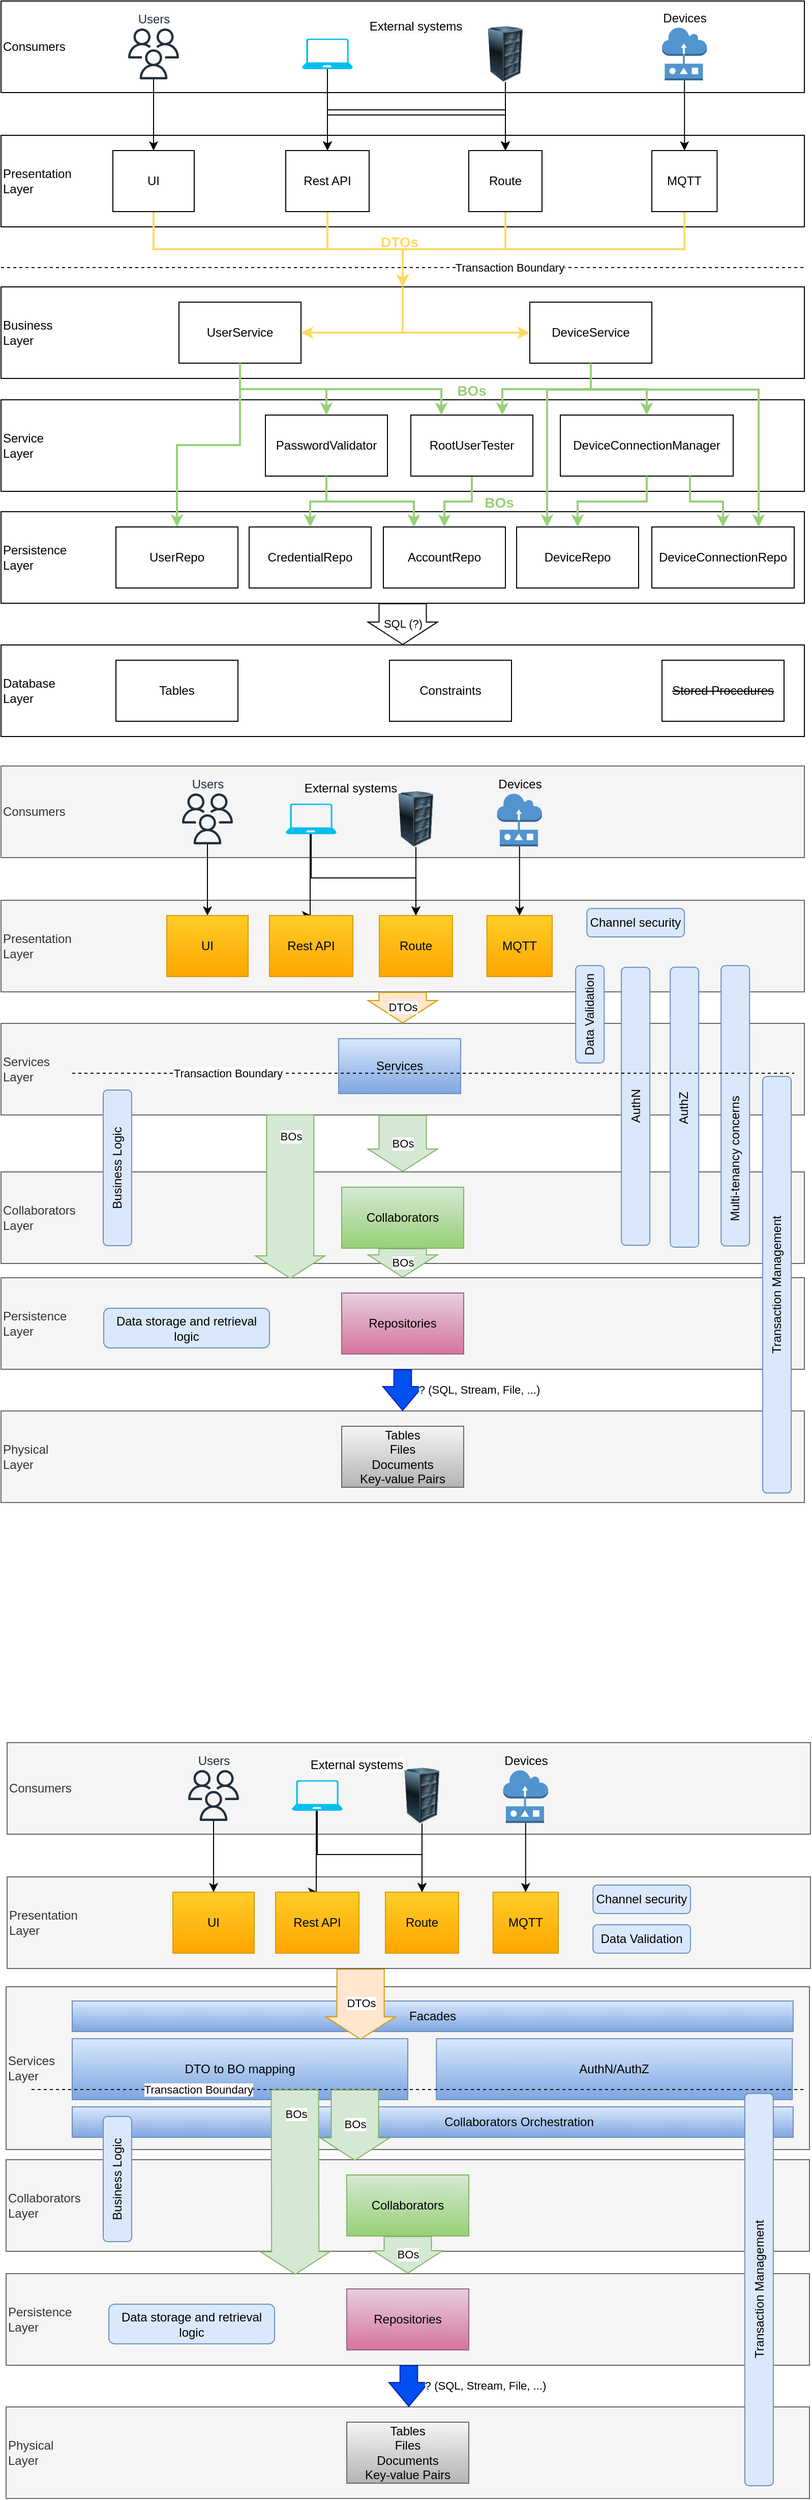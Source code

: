 <mxfile version="21.1.4" type="github">
  <diagram name="Page-1" id="aQyxzVbsQPXxTn7EvQkj">
    <mxGraphModel dx="1256" dy="737" grid="1" gridSize="10" guides="1" tooltips="1" connect="1" arrows="1" fold="1" page="1" pageScale="1" pageWidth="827" pageHeight="1169" math="0" shadow="0">
      <root>
        <mxCell id="0" />
        <mxCell id="1" parent="0" />
        <mxCell id="j1CahgC6rs7sGtYgRK9o-32" value="Persistence &lt;br&gt;Layer" style="rounded=0;whiteSpace=wrap;html=1;align=left;" vertex="1" parent="1">
          <mxGeometry x="10" y="520" width="790" height="90" as="geometry" />
        </mxCell>
        <mxCell id="j1CahgC6rs7sGtYgRK9o-30" value="Service &lt;br&gt;Layer" style="rounded=0;whiteSpace=wrap;html=1;align=left;" vertex="1" parent="1">
          <mxGeometry x="10" y="410" width="790" height="90" as="geometry" />
        </mxCell>
        <mxCell id="j1CahgC6rs7sGtYgRK9o-23" value="Business&lt;br&gt;Layer" style="rounded=0;whiteSpace=wrap;html=1;align=left;" vertex="1" parent="1">
          <mxGeometry x="10" y="299" width="790" height="90" as="geometry" />
        </mxCell>
        <mxCell id="j1CahgC6rs7sGtYgRK9o-8" value="Presentation &lt;br&gt;Layer" style="rounded=0;whiteSpace=wrap;html=1;align=left;" vertex="1" parent="1">
          <mxGeometry x="10" y="150" width="790" height="90" as="geometry" />
        </mxCell>
        <mxCell id="j1CahgC6rs7sGtYgRK9o-1" value="Consumers" style="rounded=0;whiteSpace=wrap;html=1;align=left;" vertex="1" parent="1">
          <mxGeometry x="10" y="18" width="790" height="90" as="geometry" />
        </mxCell>
        <mxCell id="j1CahgC6rs7sGtYgRK9o-13" value="" style="edgeStyle=orthogonalEdgeStyle;rounded=0;orthogonalLoop=1;jettySize=auto;html=1;" edge="1" parent="1" source="j1CahgC6rs7sGtYgRK9o-2" target="j1CahgC6rs7sGtYgRK9o-9">
          <mxGeometry relative="1" as="geometry" />
        </mxCell>
        <mxCell id="j1CahgC6rs7sGtYgRK9o-2" value="Users" style="sketch=0;outlineConnect=0;fontColor=#232F3E;gradientColor=none;fillColor=#232F3D;strokeColor=none;dashed=0;verticalLabelPosition=top;verticalAlign=bottom;align=center;html=1;fontSize=12;fontStyle=0;aspect=fixed;pointerEvents=1;shape=mxgraph.aws4.users;labelPosition=center;" vertex="1" parent="1">
          <mxGeometry x="135" y="45" width="50" height="50" as="geometry" />
        </mxCell>
        <mxCell id="j1CahgC6rs7sGtYgRK9o-14" value="" style="edgeStyle=orthogonalEdgeStyle;rounded=0;orthogonalLoop=1;jettySize=auto;html=1;" edge="1" parent="1" source="j1CahgC6rs7sGtYgRK9o-3" target="j1CahgC6rs7sGtYgRK9o-10">
          <mxGeometry relative="1" as="geometry" />
        </mxCell>
        <mxCell id="j1CahgC6rs7sGtYgRK9o-3" value="" style="verticalLabelPosition=bottom;html=1;verticalAlign=top;align=center;strokeColor=none;fillColor=#00BEF2;shape=mxgraph.azure.laptop;pointerEvents=1;movable=1;resizable=1;rotatable=1;deletable=1;editable=1;locked=0;connectable=1;" vertex="1" parent="1">
          <mxGeometry x="306" y="55" width="50" height="30" as="geometry" />
        </mxCell>
        <mxCell id="j1CahgC6rs7sGtYgRK9o-15" value="" style="edgeStyle=orthogonalEdgeStyle;rounded=0;orthogonalLoop=1;jettySize=auto;html=1;entryX=0.5;entryY=0;entryDx=0;entryDy=0;" edge="1" parent="1" source="j1CahgC6rs7sGtYgRK9o-4" target="j1CahgC6rs7sGtYgRK9o-11">
          <mxGeometry relative="1" as="geometry">
            <Array as="points">
              <mxPoint x="506" y="150" />
              <mxPoint x="506" y="150" />
            </Array>
          </mxGeometry>
        </mxCell>
        <mxCell id="j1CahgC6rs7sGtYgRK9o-18" value="" style="edgeStyle=orthogonalEdgeStyle;rounded=0;orthogonalLoop=1;jettySize=auto;html=1;" edge="1" parent="1" source="j1CahgC6rs7sGtYgRK9o-4" target="j1CahgC6rs7sGtYgRK9o-11">
          <mxGeometry relative="1" as="geometry" />
        </mxCell>
        <mxCell id="j1CahgC6rs7sGtYgRK9o-4" value="" style="image;html=1;image=img/lib/clip_art/computers/Server_Rack_128x128.png" vertex="1" parent="1">
          <mxGeometry x="478" y="42.5" width="56" height="55" as="geometry" />
        </mxCell>
        <mxCell id="j1CahgC6rs7sGtYgRK9o-5" value="Devices" style="outlineConnect=0;dashed=0;verticalLabelPosition=top;verticalAlign=bottom;align=center;html=1;shape=mxgraph.aws3.sensor;fillColor=#5294CF;gradientColor=none;labelPosition=center;" vertex="1" parent="1">
          <mxGeometry x="660" y="44" width="44.2" height="52" as="geometry" />
        </mxCell>
        <mxCell id="j1CahgC6rs7sGtYgRK9o-7" value="&lt;meta charset=&quot;utf-8&quot;&gt;&lt;span style=&quot;color: rgb(0, 0, 0); font-family: Helvetica; font-size: 12px; font-style: normal; font-variant-ligatures: normal; font-variant-caps: normal; font-weight: 400; letter-spacing: normal; orphans: 2; text-align: center; text-indent: 0px; text-transform: none; widows: 2; word-spacing: 0px; -webkit-text-stroke-width: 0px; background-color: rgb(251, 251, 251); text-decoration-thickness: initial; text-decoration-style: initial; text-decoration-color: initial; float: none; display: inline !important;&quot;&gt;External systems&lt;/span&gt;" style="text;html=1;strokeColor=none;fillColor=none;align=center;verticalAlign=middle;whiteSpace=wrap;rounded=0;" vertex="1" parent="1">
          <mxGeometry x="358" y="28" width="120" height="30" as="geometry" />
        </mxCell>
        <mxCell id="j1CahgC6rs7sGtYgRK9o-25" value="" style="edgeStyle=orthogonalEdgeStyle;rounded=0;orthogonalLoop=1;jettySize=auto;html=1;strokeColor=#FFD966;strokeWidth=2;" edge="1" parent="1" source="j1CahgC6rs7sGtYgRK9o-9" target="j1CahgC6rs7sGtYgRK9o-23">
          <mxGeometry relative="1" as="geometry" />
        </mxCell>
        <mxCell id="j1CahgC6rs7sGtYgRK9o-9" value="UI" style="rounded=0;whiteSpace=wrap;html=1;" vertex="1" parent="1">
          <mxGeometry x="120" y="165" width="80" height="60" as="geometry" />
        </mxCell>
        <mxCell id="j1CahgC6rs7sGtYgRK9o-26" value="" style="edgeStyle=orthogonalEdgeStyle;rounded=0;orthogonalLoop=1;jettySize=auto;html=1;entryX=0.5;entryY=0;entryDx=0;entryDy=0;strokeColor=#FFD966;strokeWidth=2;" edge="1" parent="1" source="j1CahgC6rs7sGtYgRK9o-10" target="j1CahgC6rs7sGtYgRK9o-23">
          <mxGeometry relative="1" as="geometry" />
        </mxCell>
        <mxCell id="j1CahgC6rs7sGtYgRK9o-10" value="Rest API" style="rounded=0;whiteSpace=wrap;html=1;" vertex="1" parent="1">
          <mxGeometry x="290" y="165" width="82" height="60" as="geometry" />
        </mxCell>
        <mxCell id="j1CahgC6rs7sGtYgRK9o-27" value="" style="edgeStyle=orthogonalEdgeStyle;rounded=0;orthogonalLoop=1;jettySize=auto;html=1;entryX=0.5;entryY=0;entryDx=0;entryDy=0;strokeColor=#FFD966;strokeWidth=2;" edge="1" parent="1" source="j1CahgC6rs7sGtYgRK9o-11" target="j1CahgC6rs7sGtYgRK9o-23">
          <mxGeometry relative="1" as="geometry" />
        </mxCell>
        <mxCell id="j1CahgC6rs7sGtYgRK9o-11" value="Route" style="rounded=0;whiteSpace=wrap;html=1;" vertex="1" parent="1">
          <mxGeometry x="470" y="165" width="72" height="60" as="geometry" />
        </mxCell>
        <mxCell id="j1CahgC6rs7sGtYgRK9o-28" value="" style="edgeStyle=orthogonalEdgeStyle;rounded=0;orthogonalLoop=1;jettySize=auto;html=1;strokeColor=#FFD966;strokeWidth=2;" edge="1" parent="1" source="j1CahgC6rs7sGtYgRK9o-12" target="j1CahgC6rs7sGtYgRK9o-23">
          <mxGeometry relative="1" as="geometry" />
        </mxCell>
        <mxCell id="j1CahgC6rs7sGtYgRK9o-12" value="MQTT" style="rounded=0;whiteSpace=wrap;html=1;" vertex="1" parent="1">
          <mxGeometry x="650" y="165" width="64.2" height="60" as="geometry" />
        </mxCell>
        <mxCell id="j1CahgC6rs7sGtYgRK9o-17" value="" style="edgeStyle=orthogonalEdgeStyle;rounded=0;orthogonalLoop=1;jettySize=auto;html=1;entryX=0.5;entryY=0;entryDx=0;entryDy=0;exitX=0.5;exitY=1;exitDx=0;exitDy=0;" edge="1" parent="1" source="j1CahgC6rs7sGtYgRK9o-4" target="j1CahgC6rs7sGtYgRK9o-10">
          <mxGeometry relative="1" as="geometry">
            <mxPoint x="516" y="95" as="sourcePoint" />
            <mxPoint x="500" y="175" as="targetPoint" />
            <Array as="points">
              <mxPoint x="506" y="130" />
              <mxPoint x="331" y="130" />
            </Array>
          </mxGeometry>
        </mxCell>
        <mxCell id="j1CahgC6rs7sGtYgRK9o-19" value="" style="edgeStyle=orthogonalEdgeStyle;rounded=0;orthogonalLoop=1;jettySize=auto;html=1;exitX=0.5;exitY=1;exitDx=0;exitDy=0;exitPerimeter=0;entryX=0.5;entryY=0;entryDx=0;entryDy=0;" edge="1" parent="1" source="j1CahgC6rs7sGtYgRK9o-3" target="j1CahgC6rs7sGtYgRK9o-11">
          <mxGeometry relative="1" as="geometry">
            <mxPoint x="341" y="82" as="sourcePoint" />
            <mxPoint x="341" y="175" as="targetPoint" />
          </mxGeometry>
        </mxCell>
        <mxCell id="j1CahgC6rs7sGtYgRK9o-20" value="" style="edgeStyle=orthogonalEdgeStyle;rounded=0;orthogonalLoop=1;jettySize=auto;html=1;exitX=0.5;exitY=1;exitDx=0;exitDy=0;exitPerimeter=0;entryX=0.5;entryY=0;entryDx=0;entryDy=0;" edge="1" parent="1" source="j1CahgC6rs7sGtYgRK9o-5" target="j1CahgC6rs7sGtYgRK9o-12">
          <mxGeometry relative="1" as="geometry">
            <mxPoint x="341" y="82" as="sourcePoint" />
            <mxPoint x="516" y="175" as="targetPoint" />
          </mxGeometry>
        </mxCell>
        <mxCell id="j1CahgC6rs7sGtYgRK9o-21" value="Transaction Boundary" style="endArrow=none;dashed=1;html=1;rounded=0;" edge="1" parent="1">
          <mxGeometry x="0.266" width="50" height="50" relative="1" as="geometry">
            <mxPoint x="10" y="280" as="sourcePoint" />
            <mxPoint x="800" y="280" as="targetPoint" />
            <mxPoint as="offset" />
          </mxGeometry>
        </mxCell>
        <mxCell id="j1CahgC6rs7sGtYgRK9o-41" value="" style="edgeStyle=orthogonalEdgeStyle;rounded=0;orthogonalLoop=1;jettySize=auto;html=1;entryX=0.5;entryY=0;entryDx=0;entryDy=0;strokeColor=#97D077;strokeWidth=2;" edge="1" parent="1" source="j1CahgC6rs7sGtYgRK9o-24" target="j1CahgC6rs7sGtYgRK9o-38">
          <mxGeometry relative="1" as="geometry" />
        </mxCell>
        <mxCell id="j1CahgC6rs7sGtYgRK9o-24" value="UserService" style="rounded=0;whiteSpace=wrap;html=1;" vertex="1" parent="1">
          <mxGeometry x="185" y="314" width="120" height="60" as="geometry" />
        </mxCell>
        <mxCell id="j1CahgC6rs7sGtYgRK9o-31" value="PasswordValidator" style="rounded=0;whiteSpace=wrap;html=1;" vertex="1" parent="1">
          <mxGeometry x="270" y="425" width="120" height="60" as="geometry" />
        </mxCell>
        <mxCell id="j1CahgC6rs7sGtYgRK9o-33" value="CredentialRepo" style="rounded=0;whiteSpace=wrap;html=1;" vertex="1" parent="1">
          <mxGeometry x="254" y="535" width="120" height="60" as="geometry" />
        </mxCell>
        <mxCell id="j1CahgC6rs7sGtYgRK9o-34" value="DeviceService" style="rounded=0;whiteSpace=wrap;html=1;" vertex="1" parent="1">
          <mxGeometry x="530" y="314" width="120" height="60" as="geometry" />
        </mxCell>
        <mxCell id="j1CahgC6rs7sGtYgRK9o-48" value="" style="edgeStyle=orthogonalEdgeStyle;rounded=0;orthogonalLoop=1;jettySize=auto;html=1;strokeColor=#97D077;strokeWidth=2;" edge="1" parent="1" source="j1CahgC6rs7sGtYgRK9o-35" target="j1CahgC6rs7sGtYgRK9o-37">
          <mxGeometry relative="1" as="geometry" />
        </mxCell>
        <mxCell id="j1CahgC6rs7sGtYgRK9o-35" value="RootUserTester" style="rounded=0;whiteSpace=wrap;html=1;" vertex="1" parent="1">
          <mxGeometry x="413" y="425" width="120" height="60" as="geometry" />
        </mxCell>
        <mxCell id="j1CahgC6rs7sGtYgRK9o-36" value="DeviceConnectionManager" style="rounded=0;whiteSpace=wrap;html=1;" vertex="1" parent="1">
          <mxGeometry x="560" y="425" width="170" height="60" as="geometry" />
        </mxCell>
        <mxCell id="j1CahgC6rs7sGtYgRK9o-37" value="AccountRepo" style="rounded=0;whiteSpace=wrap;html=1;" vertex="1" parent="1">
          <mxGeometry x="386" y="535" width="120" height="60" as="geometry" />
        </mxCell>
        <mxCell id="j1CahgC6rs7sGtYgRK9o-38" value="UserRepo" style="rounded=0;whiteSpace=wrap;html=1;" vertex="1" parent="1">
          <mxGeometry x="123" y="535" width="120" height="60" as="geometry" />
        </mxCell>
        <mxCell id="j1CahgC6rs7sGtYgRK9o-39" value="DeviceRepo" style="rounded=0;whiteSpace=wrap;html=1;" vertex="1" parent="1">
          <mxGeometry x="517" y="535" width="120" height="60" as="geometry" />
        </mxCell>
        <mxCell id="j1CahgC6rs7sGtYgRK9o-40" value="DeviceConnectionRepo" style="rounded=0;whiteSpace=wrap;html=1;" vertex="1" parent="1">
          <mxGeometry x="650" y="535" width="140" height="60" as="geometry" />
        </mxCell>
        <mxCell id="j1CahgC6rs7sGtYgRK9o-42" value="" style="edgeStyle=orthogonalEdgeStyle;rounded=0;orthogonalLoop=1;jettySize=auto;html=1;entryX=0.5;entryY=0;entryDx=0;entryDy=0;exitX=0.5;exitY=1;exitDx=0;exitDy=0;strokeColor=#97D077;strokeWidth=2;" edge="1" parent="1" source="j1CahgC6rs7sGtYgRK9o-24" target="j1CahgC6rs7sGtYgRK9o-31">
          <mxGeometry relative="1" as="geometry">
            <mxPoint x="255" y="384" as="sourcePoint" />
            <mxPoint x="193" y="545" as="targetPoint" />
          </mxGeometry>
        </mxCell>
        <mxCell id="j1CahgC6rs7sGtYgRK9o-43" value="" style="edgeStyle=orthogonalEdgeStyle;rounded=0;orthogonalLoop=1;jettySize=auto;html=1;entryX=0.25;entryY=0;entryDx=0;entryDy=0;exitX=0.5;exitY=1;exitDx=0;exitDy=0;strokeColor=#97D077;strokeWidth=2;" edge="1" parent="1" source="j1CahgC6rs7sGtYgRK9o-31" target="j1CahgC6rs7sGtYgRK9o-37">
          <mxGeometry relative="1" as="geometry">
            <mxPoint x="255" y="384" as="sourcePoint" />
            <mxPoint x="340" y="435" as="targetPoint" />
          </mxGeometry>
        </mxCell>
        <mxCell id="j1CahgC6rs7sGtYgRK9o-44" value="" style="edgeStyle=orthogonalEdgeStyle;rounded=0;orthogonalLoop=1;jettySize=auto;html=1;entryX=0.25;entryY=0;entryDx=0;entryDy=0;exitX=0.5;exitY=1;exitDx=0;exitDy=0;strokeColor=#97D077;strokeWidth=2;" edge="1" parent="1" source="j1CahgC6rs7sGtYgRK9o-24" target="j1CahgC6rs7sGtYgRK9o-35">
          <mxGeometry relative="1" as="geometry">
            <mxPoint x="340" y="495" as="sourcePoint" />
            <mxPoint x="324" y="545" as="targetPoint" />
          </mxGeometry>
        </mxCell>
        <mxCell id="j1CahgC6rs7sGtYgRK9o-45" value="" style="edgeStyle=orthogonalEdgeStyle;rounded=0;orthogonalLoop=1;jettySize=auto;html=1;entryX=0.75;entryY=0;entryDx=0;entryDy=0;exitX=0.5;exitY=1;exitDx=0;exitDy=0;strokeColor=#97D077;strokeWidth=2;" edge="1" parent="1" source="j1CahgC6rs7sGtYgRK9o-34" target="j1CahgC6rs7sGtYgRK9o-35">
          <mxGeometry relative="1" as="geometry">
            <mxPoint x="255" y="384" as="sourcePoint" />
            <mxPoint x="483" y="435" as="targetPoint" />
          </mxGeometry>
        </mxCell>
        <mxCell id="j1CahgC6rs7sGtYgRK9o-46" value="" style="edgeStyle=orthogonalEdgeStyle;rounded=0;orthogonalLoop=1;jettySize=auto;html=1;entryX=0.5;entryY=0;entryDx=0;entryDy=0;exitX=0.5;exitY=1;exitDx=0;exitDy=0;strokeColor=#97D077;strokeWidth=2;" edge="1" parent="1" source="j1CahgC6rs7sGtYgRK9o-34" target="j1CahgC6rs7sGtYgRK9o-36">
          <mxGeometry relative="1" as="geometry">
            <mxPoint x="600" y="384" as="sourcePoint" />
            <mxPoint x="483" y="435" as="targetPoint" />
          </mxGeometry>
        </mxCell>
        <mxCell id="j1CahgC6rs7sGtYgRK9o-47" value="" style="edgeStyle=orthogonalEdgeStyle;rounded=0;orthogonalLoop=1;jettySize=auto;html=1;entryX=0.25;entryY=0;entryDx=0;entryDy=0;exitX=0.5;exitY=1;exitDx=0;exitDy=0;strokeColor=#97D077;strokeWidth=2;" edge="1" parent="1" source="j1CahgC6rs7sGtYgRK9o-34" target="j1CahgC6rs7sGtYgRK9o-39">
          <mxGeometry relative="1" as="geometry">
            <mxPoint x="600" y="384" as="sourcePoint" />
            <mxPoint x="655" y="435" as="targetPoint" />
            <Array as="points">
              <mxPoint x="590" y="400" />
              <mxPoint x="547" y="400" />
            </Array>
          </mxGeometry>
        </mxCell>
        <mxCell id="j1CahgC6rs7sGtYgRK9o-49" value="" style="edgeStyle=orthogonalEdgeStyle;rounded=0;orthogonalLoop=1;jettySize=auto;html=1;entryX=0.5;entryY=0;entryDx=0;entryDy=0;exitX=0.5;exitY=1;exitDx=0;exitDy=0;strokeColor=#97D077;strokeWidth=2;" edge="1" parent="1" source="j1CahgC6rs7sGtYgRK9o-31" target="j1CahgC6rs7sGtYgRK9o-33">
          <mxGeometry relative="1" as="geometry">
            <mxPoint x="340" y="495" as="sourcePoint" />
            <mxPoint x="426" y="545" as="targetPoint" />
          </mxGeometry>
        </mxCell>
        <mxCell id="j1CahgC6rs7sGtYgRK9o-50" value="" style="edgeStyle=orthogonalEdgeStyle;rounded=0;orthogonalLoop=1;jettySize=auto;html=1;entryX=0.5;entryY=0;entryDx=0;entryDy=0;exitX=0.5;exitY=1;exitDx=0;exitDy=0;fontStyle=1;strokeColor=#97D077;strokeWidth=2;" edge="1" parent="1" source="j1CahgC6rs7sGtYgRK9o-36" target="j1CahgC6rs7sGtYgRK9o-39">
          <mxGeometry relative="1" as="geometry">
            <mxPoint x="350" y="505" as="sourcePoint" />
            <mxPoint x="436" y="555" as="targetPoint" />
          </mxGeometry>
        </mxCell>
        <mxCell id="j1CahgC6rs7sGtYgRK9o-51" value="" style="edgeStyle=orthogonalEdgeStyle;rounded=0;orthogonalLoop=1;jettySize=auto;html=1;entryX=0.5;entryY=0;entryDx=0;entryDy=0;exitX=0.75;exitY=1;exitDx=0;exitDy=0;fontStyle=1;strokeColor=#97D077;strokeWidth=2;" edge="1" parent="1" source="j1CahgC6rs7sGtYgRK9o-36" target="j1CahgC6rs7sGtYgRK9o-40">
          <mxGeometry relative="1" as="geometry">
            <mxPoint x="655" y="495" as="sourcePoint" />
            <mxPoint x="587" y="545" as="targetPoint" />
          </mxGeometry>
        </mxCell>
        <mxCell id="j1CahgC6rs7sGtYgRK9o-52" value="" style="edgeStyle=orthogonalEdgeStyle;rounded=0;orthogonalLoop=1;jettySize=auto;html=1;entryX=0.75;entryY=0;entryDx=0;entryDy=0;exitX=0.5;exitY=1;exitDx=0;exitDy=0;fontStyle=1;strokeColor=#97D077;strokeWidth=2;" edge="1" parent="1" source="j1CahgC6rs7sGtYgRK9o-34" target="j1CahgC6rs7sGtYgRK9o-40">
          <mxGeometry relative="1" as="geometry">
            <mxPoint x="698" y="495" as="sourcePoint" />
            <mxPoint x="730" y="545" as="targetPoint" />
            <Array as="points">
              <mxPoint x="590" y="400" />
              <mxPoint x="755" y="400" />
            </Array>
          </mxGeometry>
        </mxCell>
        <mxCell id="j1CahgC6rs7sGtYgRK9o-56" style="edgeStyle=orthogonalEdgeStyle;rounded=0;orthogonalLoop=1;jettySize=auto;html=1;exitX=0.5;exitY=0;exitDx=0;exitDy=0;entryX=1;entryY=0.5;entryDx=0;entryDy=0;strokeColor=#FFD966;strokeWidth=2;" edge="1" parent="1" source="j1CahgC6rs7sGtYgRK9o-23" target="j1CahgC6rs7sGtYgRK9o-24">
          <mxGeometry relative="1" as="geometry">
            <Array as="points">
              <mxPoint x="405" y="344" />
            </Array>
          </mxGeometry>
        </mxCell>
        <mxCell id="j1CahgC6rs7sGtYgRK9o-57" style="edgeStyle=orthogonalEdgeStyle;rounded=0;orthogonalLoop=1;jettySize=auto;html=1;exitX=0.5;exitY=0;exitDx=0;exitDy=0;entryX=0;entryY=0.5;entryDx=0;entryDy=0;strokeColor=#FFD966;strokeWidth=2;" edge="1" parent="1" source="j1CahgC6rs7sGtYgRK9o-23" target="j1CahgC6rs7sGtYgRK9o-34">
          <mxGeometry relative="1" as="geometry">
            <mxPoint x="415" y="309" as="sourcePoint" />
            <mxPoint x="315" y="354" as="targetPoint" />
            <Array as="points">
              <mxPoint x="405" y="344" />
            </Array>
          </mxGeometry>
        </mxCell>
        <mxCell id="j1CahgC6rs7sGtYgRK9o-58" value="Database&lt;br&gt;Layer" style="rounded=0;whiteSpace=wrap;html=1;align=left;" vertex="1" parent="1">
          <mxGeometry x="10" y="651" width="790" height="90" as="geometry" />
        </mxCell>
        <mxCell id="j1CahgC6rs7sGtYgRK9o-59" value="Constraints" style="rounded=0;whiteSpace=wrap;html=1;" vertex="1" parent="1">
          <mxGeometry x="392" y="666" width="120" height="60" as="geometry" />
        </mxCell>
        <mxCell id="j1CahgC6rs7sGtYgRK9o-60" value="&lt;strike&gt;Stored Procedures&lt;/strike&gt;" style="rounded=0;whiteSpace=wrap;html=1;" vertex="1" parent="1">
          <mxGeometry x="660" y="666" width="120" height="60" as="geometry" />
        </mxCell>
        <mxCell id="j1CahgC6rs7sGtYgRK9o-61" value="Tables" style="rounded=0;whiteSpace=wrap;html=1;" vertex="1" parent="1">
          <mxGeometry x="123" y="666" width="120" height="60" as="geometry" />
        </mxCell>
        <mxCell id="j1CahgC6rs7sGtYgRK9o-64" value="SQL (?)" style="shape=flexArrow;endArrow=classic;html=1;rounded=0;exitX=0.5;exitY=1;exitDx=0;exitDy=0;entryX=0.5;entryY=0;entryDx=0;entryDy=0;width=46.512;endSize=7.016;endWidth=20.811;" edge="1" parent="1" source="j1CahgC6rs7sGtYgRK9o-32" target="j1CahgC6rs7sGtYgRK9o-58">
          <mxGeometry x="-0.024" width="50" height="50" relative="1" as="geometry">
            <mxPoint x="340" y="770" as="sourcePoint" />
            <mxPoint x="390" y="720" as="targetPoint" />
            <mxPoint as="offset" />
          </mxGeometry>
        </mxCell>
        <mxCell id="j1CahgC6rs7sGtYgRK9o-66" value="&lt;font color=&quot;#ffd966&quot; style=&quot;font-size: 14px;&quot;&gt;DTOs&lt;/font&gt;" style="text;html=1;strokeColor=none;fillColor=none;align=center;verticalAlign=middle;whiteSpace=wrap;rounded=0;fontStyle=1;fontSize=14;" vertex="1" parent="1">
          <mxGeometry x="372" y="240" width="60" height="30" as="geometry" />
        </mxCell>
        <mxCell id="j1CahgC6rs7sGtYgRK9o-67" value="&lt;font color=&quot;#97d077&quot; style=&quot;font-size: 14px;&quot;&gt;BOs&lt;/font&gt;" style="text;html=1;strokeColor=none;fillColor=none;align=center;verticalAlign=middle;whiteSpace=wrap;rounded=0;fontStyle=1;fontSize=14;" vertex="1" parent="1">
          <mxGeometry x="443" y="386" width="60" height="30" as="geometry" />
        </mxCell>
        <mxCell id="j1CahgC6rs7sGtYgRK9o-68" value="&lt;font color=&quot;#97d077&quot; style=&quot;font-size: 14px;&quot;&gt;BOs&lt;/font&gt;" style="text;html=1;strokeColor=none;fillColor=none;align=center;verticalAlign=middle;whiteSpace=wrap;rounded=0;fontStyle=1;fontSize=14;" vertex="1" parent="1">
          <mxGeometry x="470" y="496" width="60" height="30" as="geometry" />
        </mxCell>
        <mxCell id="j1CahgC6rs7sGtYgRK9o-69" value="Persistence &lt;br&gt;Layer" style="rounded=0;whiteSpace=wrap;html=1;align=left;fillColor=#f5f5f5;fontColor=#333333;strokeColor=#666666;" vertex="1" parent="1">
          <mxGeometry x="10" y="1273" width="790" height="90" as="geometry" />
        </mxCell>
        <mxCell id="j1CahgC6rs7sGtYgRK9o-70" value="Collaborators&lt;br&gt;Layer" style="rounded=0;whiteSpace=wrap;html=1;align=left;fillColor=#f5f5f5;fontColor=#333333;strokeColor=#666666;" vertex="1" parent="1">
          <mxGeometry x="10" y="1169" width="790" height="90" as="geometry" />
        </mxCell>
        <mxCell id="j1CahgC6rs7sGtYgRK9o-71" value="Services&lt;br&gt;Layer" style="rounded=0;whiteSpace=wrap;html=1;align=left;fillColor=#f5f5f5;fontColor=#333333;strokeColor=#666666;" vertex="1" parent="1">
          <mxGeometry x="10" y="1023" width="790" height="90" as="geometry" />
        </mxCell>
        <mxCell id="j1CahgC6rs7sGtYgRK9o-72" value="Presentation &lt;br&gt;Layer" style="rounded=0;whiteSpace=wrap;html=1;align=left;fillColor=#f5f5f5;fontColor=#333333;strokeColor=#666666;" vertex="1" parent="1">
          <mxGeometry x="10" y="902" width="790" height="90" as="geometry" />
        </mxCell>
        <mxCell id="j1CahgC6rs7sGtYgRK9o-73" value="Consumers" style="rounded=0;whiteSpace=wrap;html=1;align=left;fillColor=#f5f5f5;fontColor=#333333;strokeColor=#666666;" vertex="1" parent="1">
          <mxGeometry x="10" y="770" width="790" height="90" as="geometry" />
        </mxCell>
        <mxCell id="j1CahgC6rs7sGtYgRK9o-74" value="" style="edgeStyle=orthogonalEdgeStyle;rounded=0;orthogonalLoop=1;jettySize=auto;html=1;" edge="1" parent="1" source="j1CahgC6rs7sGtYgRK9o-75" target="j1CahgC6rs7sGtYgRK9o-84">
          <mxGeometry relative="1" as="geometry" />
        </mxCell>
        <mxCell id="j1CahgC6rs7sGtYgRK9o-75" value="Users" style="sketch=0;outlineConnect=0;fontColor=#232F3E;gradientColor=none;fillColor=#232F3D;strokeColor=none;dashed=0;verticalLabelPosition=top;verticalAlign=bottom;align=center;html=1;fontSize=12;fontStyle=0;aspect=fixed;pointerEvents=1;shape=mxgraph.aws4.users;labelPosition=center;" vertex="1" parent="1">
          <mxGeometry x="188" y="797" width="50" height="50" as="geometry" />
        </mxCell>
        <mxCell id="j1CahgC6rs7sGtYgRK9o-76" value="" style="edgeStyle=orthogonalEdgeStyle;rounded=0;orthogonalLoop=1;jettySize=auto;html=1;entryX=0.5;entryY=0;entryDx=0;entryDy=0;exitX=0.5;exitY=1;exitDx=0;exitDy=0;exitPerimeter=0;" edge="1" parent="1" source="j1CahgC6rs7sGtYgRK9o-77" target="j1CahgC6rs7sGtYgRK9o-86">
          <mxGeometry relative="1" as="geometry">
            <Array as="points">
              <mxPoint x="314" y="837" />
              <mxPoint x="314" y="917" />
            </Array>
          </mxGeometry>
        </mxCell>
        <mxCell id="j1CahgC6rs7sGtYgRK9o-77" value="" style="verticalLabelPosition=bottom;html=1;verticalAlign=top;align=center;strokeColor=none;fillColor=#00BEF2;shape=mxgraph.azure.laptop;pointerEvents=1;movable=1;resizable=1;rotatable=1;deletable=1;editable=1;locked=0;connectable=1;" vertex="1" parent="1">
          <mxGeometry x="290" y="807" width="50" height="30" as="geometry" />
        </mxCell>
        <mxCell id="j1CahgC6rs7sGtYgRK9o-79" value="" style="edgeStyle=orthogonalEdgeStyle;rounded=0;orthogonalLoop=1;jettySize=auto;html=1;entryX=0.5;entryY=0;entryDx=0;entryDy=0;" edge="1" parent="1" source="j1CahgC6rs7sGtYgRK9o-80" target="j1CahgC6rs7sGtYgRK9o-88">
          <mxGeometry relative="1" as="geometry">
            <Array as="points">
              <mxPoint x="418" y="880" />
              <mxPoint x="418" y="880" />
            </Array>
          </mxGeometry>
        </mxCell>
        <mxCell id="j1CahgC6rs7sGtYgRK9o-80" value="" style="image;html=1;image=img/lib/clip_art/computers/Server_Rack_128x128.png" vertex="1" parent="1">
          <mxGeometry x="390" y="794.5" width="56" height="55" as="geometry" />
        </mxCell>
        <mxCell id="j1CahgC6rs7sGtYgRK9o-81" value="Devices" style="outlineConnect=0;dashed=0;verticalLabelPosition=top;verticalAlign=bottom;align=center;html=1;shape=mxgraph.aws3.sensor;fillColor=#5294CF;gradientColor=none;labelPosition=center;" vertex="1" parent="1">
          <mxGeometry x="497.8" y="797" width="44.2" height="52" as="geometry" />
        </mxCell>
        <mxCell id="j1CahgC6rs7sGtYgRK9o-82" value="&lt;meta charset=&quot;utf-8&quot;&gt;&lt;span style=&quot;color: rgb(0, 0, 0); font-family: Helvetica; font-size: 12px; font-style: normal; font-variant-ligatures: normal; font-variant-caps: normal; font-weight: 400; letter-spacing: normal; orphans: 2; text-align: center; text-indent: 0px; text-transform: none; widows: 2; word-spacing: 0px; -webkit-text-stroke-width: 0px; background-color: rgb(251, 251, 251); text-decoration-thickness: initial; text-decoration-style: initial; text-decoration-color: initial; float: none; display: inline !important;&quot;&gt;External systems&lt;/span&gt;" style="text;html=1;strokeColor=none;fillColor=none;align=center;verticalAlign=middle;whiteSpace=wrap;rounded=0;" vertex="1" parent="1">
          <mxGeometry x="294" y="777" width="120" height="30" as="geometry" />
        </mxCell>
        <mxCell id="j1CahgC6rs7sGtYgRK9o-84" value="UI" style="rounded=0;whiteSpace=wrap;html=1;fillColor=#ffcd28;strokeColor=#d79b00;gradientColor=#ffa500;" vertex="1" parent="1">
          <mxGeometry x="173" y="917" width="80" height="60" as="geometry" />
        </mxCell>
        <mxCell id="j1CahgC6rs7sGtYgRK9o-86" value="Rest API" style="rounded=0;whiteSpace=wrap;html=1;fillColor=#ffcd28;strokeColor=#d79b00;gradientColor=#ffa500;" vertex="1" parent="1">
          <mxGeometry x="274" y="917" width="82" height="60" as="geometry" />
        </mxCell>
        <mxCell id="j1CahgC6rs7sGtYgRK9o-88" value="Route" style="rounded=0;whiteSpace=wrap;html=1;fillColor=#ffcd28;strokeColor=#d79b00;gradientColor=#ffa500;" vertex="1" parent="1">
          <mxGeometry x="382" y="917" width="72" height="60" as="geometry" />
        </mxCell>
        <mxCell id="j1CahgC6rs7sGtYgRK9o-90" value="MQTT" style="rounded=0;whiteSpace=wrap;html=1;fillColor=#ffcd28;strokeColor=#d79b00;gradientColor=#ffa500;" vertex="1" parent="1">
          <mxGeometry x="487.8" y="917" width="64.2" height="60" as="geometry" />
        </mxCell>
        <mxCell id="j1CahgC6rs7sGtYgRK9o-92" value="" style="edgeStyle=orthogonalEdgeStyle;rounded=0;orthogonalLoop=1;jettySize=auto;html=1;entryX=0.5;entryY=0;entryDx=0;entryDy=0;exitX=0.5;exitY=1;exitDx=0;exitDy=0;exitPerimeter=0;" edge="1" parent="1" source="j1CahgC6rs7sGtYgRK9o-77" target="j1CahgC6rs7sGtYgRK9o-88">
          <mxGeometry relative="1" as="geometry">
            <mxPoint x="341" y="834" as="sourcePoint" />
            <mxPoint x="341" y="927" as="targetPoint" />
            <Array as="points">
              <mxPoint x="315" y="880" />
              <mxPoint x="418" y="880" />
            </Array>
          </mxGeometry>
        </mxCell>
        <mxCell id="j1CahgC6rs7sGtYgRK9o-93" value="" style="edgeStyle=orthogonalEdgeStyle;rounded=0;orthogonalLoop=1;jettySize=auto;html=1;exitX=0.5;exitY=1;exitDx=0;exitDy=0;exitPerimeter=0;entryX=0.5;entryY=0;entryDx=0;entryDy=0;" edge="1" parent="1" source="j1CahgC6rs7sGtYgRK9o-81" target="j1CahgC6rs7sGtYgRK9o-90">
          <mxGeometry relative="1" as="geometry">
            <mxPoint x="240" y="834" as="sourcePoint" />
            <mxPoint x="415" y="927" as="targetPoint" />
          </mxGeometry>
        </mxCell>
        <mxCell id="j1CahgC6rs7sGtYgRK9o-96" value="Services" style="rounded=0;whiteSpace=wrap;html=1;fillColor=#dae8fc;gradientColor=#7ea6e0;strokeColor=#6c8ebf;" vertex="1" parent="1">
          <mxGeometry x="342" y="1038" width="120" height="54" as="geometry" />
        </mxCell>
        <mxCell id="j1CahgC6rs7sGtYgRK9o-104" value="Repositories" style="rounded=0;whiteSpace=wrap;html=1;fillColor=#e6d0de;gradientColor=#d5739d;strokeColor=#996185;" vertex="1" parent="1">
          <mxGeometry x="345" y="1288" width="120" height="60" as="geometry" />
        </mxCell>
        <mxCell id="j1CahgC6rs7sGtYgRK9o-119" value="Physical&lt;br&gt;Layer" style="rounded=0;whiteSpace=wrap;html=1;align=left;fillColor=#f5f5f5;fontColor=#333333;strokeColor=#666666;" vertex="1" parent="1">
          <mxGeometry x="10" y="1404" width="790" height="90" as="geometry" />
        </mxCell>
        <mxCell id="j1CahgC6rs7sGtYgRK9o-123" value="? (SQL, Stream, File, ...)" style="shape=flexArrow;endArrow=classic;html=1;rounded=0;exitX=0.5;exitY=1;exitDx=0;exitDy=0;entryX=0.5;entryY=0;entryDx=0;entryDy=0;width=17.273;endSize=7.518;endWidth=20.811;fillColor=#0050ef;strokeColor=#001DBC;" edge="1" parent="1" source="j1CahgC6rs7sGtYgRK9o-69" target="j1CahgC6rs7sGtYgRK9o-119">
          <mxGeometry x="-0.024" y="75" width="50" height="50" relative="1" as="geometry">
            <mxPoint x="340" y="1523" as="sourcePoint" />
            <mxPoint x="390" y="1473" as="targetPoint" />
            <mxPoint as="offset" />
          </mxGeometry>
        </mxCell>
        <mxCell id="j1CahgC6rs7sGtYgRK9o-127" value="DTOs" style="shape=flexArrow;endArrow=classic;html=1;rounded=0;exitX=0.5;exitY=1;exitDx=0;exitDy=0;width=46.512;endSize=7.016;endWidth=20.811;fillColor=#ffe6cc;strokeColor=#d79b00;" edge="1" parent="1" source="j1CahgC6rs7sGtYgRK9o-72" target="j1CahgC6rs7sGtYgRK9o-71">
          <mxGeometry x="-0.024" width="50" height="50" relative="1" as="geometry">
            <mxPoint x="415" y="1002" as="sourcePoint" />
            <mxPoint x="415" y="1043" as="targetPoint" />
            <mxPoint as="offset" />
          </mxGeometry>
        </mxCell>
        <mxCell id="j1CahgC6rs7sGtYgRK9o-128" value="Collaborators" style="rounded=0;whiteSpace=wrap;html=1;fillColor=#d5e8d4;gradientColor=#97d077;strokeColor=#82b366;" vertex="1" parent="1">
          <mxGeometry x="345" y="1184" width="120" height="60" as="geometry" />
        </mxCell>
        <mxCell id="j1CahgC6rs7sGtYgRK9o-129" value="BOs" style="shape=flexArrow;endArrow=classic;html=1;rounded=0;exitX=0.5;exitY=1;exitDx=0;exitDy=0;width=46.512;endSize=7.016;endWidth=20.811;entryX=0.5;entryY=0;entryDx=0;entryDy=0;fillColor=#d5e8d4;strokeColor=#82b366;" edge="1" parent="1" source="j1CahgC6rs7sGtYgRK9o-71" target="j1CahgC6rs7sGtYgRK9o-70">
          <mxGeometry x="-0.024" width="50" height="50" relative="1" as="geometry">
            <mxPoint x="401.68" y="1113" as="sourcePoint" />
            <mxPoint x="401.68" y="1172" as="targetPoint" />
            <mxPoint as="offset" />
          </mxGeometry>
        </mxCell>
        <mxCell id="j1CahgC6rs7sGtYgRK9o-130" value="BOs" style="shape=flexArrow;endArrow=classic;html=1;rounded=0;exitX=0.5;exitY=1;exitDx=0;exitDy=0;width=46.512;endSize=7.016;endWidth=20.811;entryX=0.5;entryY=0;entryDx=0;entryDy=0;fillColor=#d5e8d4;strokeColor=#82b366;" edge="1" parent="1" source="j1CahgC6rs7sGtYgRK9o-128" target="j1CahgC6rs7sGtYgRK9o-69">
          <mxGeometry x="-0.024" width="50" height="50" relative="1" as="geometry">
            <mxPoint x="445.55" y="1271" as="sourcePoint" />
            <mxPoint x="445.55" y="1327" as="targetPoint" />
            <mxPoint as="offset" />
          </mxGeometry>
        </mxCell>
        <mxCell id="j1CahgC6rs7sGtYgRK9o-131" value="BOs" style="shape=flexArrow;endArrow=classic;html=1;rounded=0;exitX=0.36;exitY=0.993;exitDx=0;exitDy=0;width=46.512;endSize=7.016;endWidth=20.811;entryX=0.36;entryY=0.011;entryDx=0;entryDy=0;exitPerimeter=0;entryPerimeter=0;fillColor=#d5e8d4;strokeColor=#82b366;" edge="1" parent="1" source="j1CahgC6rs7sGtYgRK9o-71" target="j1CahgC6rs7sGtYgRK9o-69">
          <mxGeometry x="-0.735" y="1" width="50" height="50" relative="1" as="geometry">
            <mxPoint x="415" y="1269" as="sourcePoint" />
            <mxPoint x="415" y="1322" as="targetPoint" />
            <mxPoint as="offset" />
          </mxGeometry>
        </mxCell>
        <mxCell id="j1CahgC6rs7sGtYgRK9o-132" value="Tables&lt;br&gt;Files&lt;br&gt;Documents&lt;br&gt;Key-value Pairs" style="rounded=0;whiteSpace=wrap;html=1;fillColor=#f5f5f5;gradientColor=#b3b3b3;strokeColor=#666666;" vertex="1" parent="1">
          <mxGeometry x="345" y="1419" width="120" height="60" as="geometry" />
        </mxCell>
        <mxCell id="j1CahgC6rs7sGtYgRK9o-133" value="Channel security" style="rounded=1;whiteSpace=wrap;html=1;fillColor=#dae8fc;strokeColor=#6c8ebf;" vertex="1" parent="1">
          <mxGeometry x="586.17" y="910" width="95.8" height="28" as="geometry" />
        </mxCell>
        <mxCell id="j1CahgC6rs7sGtYgRK9o-136" value="Data Validation" style="rounded=1;whiteSpace=wrap;html=1;rotation=-90;fillColor=#dae8fc;strokeColor=#6c8ebf;" vertex="1" parent="1">
          <mxGeometry x="541.2" y="1000" width="95.8" height="28" as="geometry" />
        </mxCell>
        <mxCell id="j1CahgC6rs7sGtYgRK9o-138" value="AuthZ" style="rounded=1;whiteSpace=wrap;html=1;rotation=-90;fillColor=#dae8fc;strokeColor=#6c8ebf;" vertex="1" parent="1">
          <mxGeometry x="544.47" y="1091.43" width="275.25" height="28" as="geometry" />
        </mxCell>
        <mxCell id="j1CahgC6rs7sGtYgRK9o-139" value="AuthN" style="rounded=1;whiteSpace=wrap;html=1;rotation=-90;fillColor=#dae8fc;strokeColor=#6c8ebf;" vertex="1" parent="1">
          <mxGeometry x="497.5" y="1090.5" width="273.15" height="28" as="geometry" />
        </mxCell>
        <mxCell id="j1CahgC6rs7sGtYgRK9o-140" value="Multi-tenancy concerns&amp;nbsp; &amp;nbsp; &amp;nbsp; &amp;nbsp; &amp;nbsp; &amp;nbsp; &amp;nbsp; &amp;nbsp; &amp;nbsp; &amp;nbsp; &amp;nbsp; &amp;nbsp; &amp;nbsp; &amp;nbsp; &amp;nbsp; &amp;nbsp;" style="rounded=1;whiteSpace=wrap;html=1;rotation=-90;fillColor=#dae8fc;strokeColor=#6c8ebf;" vertex="1" parent="1">
          <mxGeometry x="594.28" y="1089.93" width="275.65" height="28" as="geometry" />
        </mxCell>
        <mxCell id="j1CahgC6rs7sGtYgRK9o-141" value="Transaction Management" style="rounded=1;whiteSpace=wrap;html=1;rotation=-90;fillColor=#dae8fc;strokeColor=#6c8ebf;" vertex="1" parent="1">
          <mxGeometry x="568.25" y="1265.85" width="409.5" height="28" as="geometry" />
        </mxCell>
        <mxCell id="j1CahgC6rs7sGtYgRK9o-94" value="Transaction Boundary" style="endArrow=none;dashed=1;html=1;rounded=0;" edge="1" parent="1">
          <mxGeometry x="-0.57" width="50" height="50" relative="1" as="geometry">
            <mxPoint x="80" y="1072" as="sourcePoint" />
            <mxPoint x="790" y="1072" as="targetPoint" />
            <mxPoint as="offset" />
          </mxGeometry>
        </mxCell>
        <mxCell id="j1CahgC6rs7sGtYgRK9o-142" value="Business Logic" style="rounded=1;whiteSpace=wrap;html=1;rotation=-90;fillColor=#dae8fc;strokeColor=#6c8ebf;" vertex="1" parent="1">
          <mxGeometry x="48" y="1151" width="153" height="28" as="geometry" />
        </mxCell>
        <mxCell id="j1CahgC6rs7sGtYgRK9o-143" value="Data storage and retrieval logic" style="rounded=1;whiteSpace=wrap;html=1;rotation=0;fillColor=#dae8fc;strokeColor=#6c8ebf;" vertex="1" parent="1">
          <mxGeometry x="111" y="1303" width="163" height="39" as="geometry" />
        </mxCell>
        <mxCell id="j1CahgC6rs7sGtYgRK9o-144" value="Persistence &lt;br&gt;Layer" style="rounded=0;whiteSpace=wrap;html=1;align=left;fillColor=#f5f5f5;fontColor=#333333;strokeColor=#666666;" vertex="1" parent="1">
          <mxGeometry x="15" y="2252" width="790" height="90" as="geometry" />
        </mxCell>
        <mxCell id="j1CahgC6rs7sGtYgRK9o-145" value="Collaborators&lt;br&gt;Layer" style="rounded=0;whiteSpace=wrap;html=1;align=left;fillColor=#f5f5f5;fontColor=#333333;strokeColor=#666666;" vertex="1" parent="1">
          <mxGeometry x="15" y="2140" width="790" height="90" as="geometry" />
        </mxCell>
        <mxCell id="j1CahgC6rs7sGtYgRK9o-146" value="Services&lt;br&gt;Layer" style="rounded=0;whiteSpace=wrap;html=1;align=left;fillColor=#f5f5f5;fontColor=#333333;strokeColor=#666666;" vertex="1" parent="1">
          <mxGeometry x="15" y="1970" width="790" height="160" as="geometry" />
        </mxCell>
        <mxCell id="j1CahgC6rs7sGtYgRK9o-163" value="Facades" style="rounded=0;whiteSpace=wrap;html=1;fillColor=#dae8fc;gradientColor=#7ea6e0;strokeColor=#6c8ebf;" vertex="1" parent="1">
          <mxGeometry x="80" y="1984" width="709" height="30" as="geometry" />
        </mxCell>
        <mxCell id="j1CahgC6rs7sGtYgRK9o-164" value="Repositories" style="rounded=0;whiteSpace=wrap;html=1;fillColor=#e6d0de;gradientColor=#d5739d;strokeColor=#996185;" vertex="1" parent="1">
          <mxGeometry x="350" y="2267" width="120" height="60" as="geometry" />
        </mxCell>
        <mxCell id="j1CahgC6rs7sGtYgRK9o-165" value="Physical&lt;br&gt;Layer" style="rounded=0;whiteSpace=wrap;html=1;align=left;fillColor=#f5f5f5;fontColor=#333333;strokeColor=#666666;" vertex="1" parent="1">
          <mxGeometry x="15" y="2383" width="790" height="90" as="geometry" />
        </mxCell>
        <mxCell id="j1CahgC6rs7sGtYgRK9o-166" value="? (SQL, Stream, File, ...)" style="shape=flexArrow;endArrow=classic;html=1;rounded=0;exitX=0.5;exitY=1;exitDx=0;exitDy=0;entryX=0.5;entryY=0;entryDx=0;entryDy=0;width=17.273;endSize=7.518;endWidth=20.811;fillColor=#0050ef;strokeColor=#001DBC;" edge="1" parent="1">
          <mxGeometry x="-0.024" y="75" width="50" height="50" relative="1" as="geometry">
            <mxPoint x="411" y="2342" as="sourcePoint" />
            <mxPoint x="411" y="2383" as="targetPoint" />
            <mxPoint as="offset" />
          </mxGeometry>
        </mxCell>
        <mxCell id="j1CahgC6rs7sGtYgRK9o-168" value="Collaborators" style="rounded=0;whiteSpace=wrap;html=1;fillColor=#d5e8d4;gradientColor=#97d077;strokeColor=#82b366;" vertex="1" parent="1">
          <mxGeometry x="350" y="2155" width="120" height="60" as="geometry" />
        </mxCell>
        <mxCell id="j1CahgC6rs7sGtYgRK9o-170" value="BOs" style="shape=flexArrow;endArrow=classic;html=1;rounded=0;exitX=0.5;exitY=1;exitDx=0;exitDy=0;width=46.512;endSize=7.016;endWidth=20.811;entryX=0.5;entryY=0;entryDx=0;entryDy=0;fillColor=#d5e8d4;strokeColor=#82b366;" edge="1" parent="1" source="j1CahgC6rs7sGtYgRK9o-168" target="j1CahgC6rs7sGtYgRK9o-144">
          <mxGeometry x="-0.024" width="50" height="50" relative="1" as="geometry">
            <mxPoint x="450.55" y="2242" as="sourcePoint" />
            <mxPoint x="450.55" y="2298" as="targetPoint" />
            <mxPoint as="offset" />
          </mxGeometry>
        </mxCell>
        <mxCell id="j1CahgC6rs7sGtYgRK9o-172" value="Tables&lt;br&gt;Files&lt;br&gt;Documents&lt;br&gt;Key-value Pairs" style="rounded=0;whiteSpace=wrap;html=1;fillColor=#f5f5f5;gradientColor=#b3b3b3;strokeColor=#666666;" vertex="1" parent="1">
          <mxGeometry x="350" y="2398" width="120" height="60" as="geometry" />
        </mxCell>
        <mxCell id="j1CahgC6rs7sGtYgRK9o-181" value="Data storage and retrieval logic" style="rounded=1;whiteSpace=wrap;html=1;rotation=0;fillColor=#dae8fc;strokeColor=#6c8ebf;" vertex="1" parent="1">
          <mxGeometry x="116" y="2282" width="163" height="39" as="geometry" />
        </mxCell>
        <mxCell id="j1CahgC6rs7sGtYgRK9o-185" value="AuthN/AuthZ" style="rounded=0;whiteSpace=wrap;html=1;fillColor=#dae8fc;gradientColor=#7ea6e0;strokeColor=#6c8ebf;" vertex="1" parent="1">
          <mxGeometry x="438.15" y="2021" width="350" height="60" as="geometry" />
        </mxCell>
        <mxCell id="j1CahgC6rs7sGtYgRK9o-186" value="DTO to BO mapping" style="rounded=0;whiteSpace=wrap;html=1;fillColor=#dae8fc;gradientColor=#7ea6e0;strokeColor=#6c8ebf;labelPosition=center;verticalLabelPosition=middle;align=center;verticalAlign=middle;" vertex="1" parent="1">
          <mxGeometry x="80" y="2021" width="330" height="60" as="geometry" />
        </mxCell>
        <mxCell id="j1CahgC6rs7sGtYgRK9o-179" value="Transaction Boundary" style="endArrow=none;dashed=1;html=1;rounded=0;" edge="1" parent="1">
          <mxGeometry x="-0.57" width="50" height="50" relative="1" as="geometry">
            <mxPoint x="40" y="2071" as="sourcePoint" />
            <mxPoint x="800" y="2071" as="targetPoint" />
            <mxPoint as="offset" />
          </mxGeometry>
        </mxCell>
        <mxCell id="j1CahgC6rs7sGtYgRK9o-187" value="&amp;nbsp; &amp;nbsp; &amp;nbsp; &amp;nbsp; &amp;nbsp; &amp;nbsp; &amp;nbsp; &amp;nbsp; &amp;nbsp; &amp;nbsp; &amp;nbsp; &amp;nbsp; &amp;nbsp; &amp;nbsp; &amp;nbsp; &amp;nbsp; &amp;nbsp; &amp;nbsp; &amp;nbsp; &amp;nbsp; &amp;nbsp; &amp;nbsp; &amp;nbsp; &amp;nbsp; &amp;nbsp; &amp;nbsp;Collaborators Orchestration" style="rounded=0;whiteSpace=wrap;html=1;fillColor=#dae8fc;gradientColor=#7ea6e0;strokeColor=#6c8ebf;" vertex="1" parent="1">
          <mxGeometry x="80" y="2088" width="709" height="30" as="geometry" />
        </mxCell>
        <mxCell id="j1CahgC6rs7sGtYgRK9o-169" value="BOs" style="shape=flexArrow;endArrow=classic;html=1;rounded=0;width=46.512;endSize=7.016;endWidth=20.811;fillColor=#d5e8d4;strokeColor=#82b366;" edge="1" parent="1">
          <mxGeometry x="-0.024" width="50" height="50" relative="1" as="geometry">
            <mxPoint x="358" y="2071" as="sourcePoint" />
            <mxPoint x="358" y="2141" as="targetPoint" />
            <mxPoint as="offset" />
          </mxGeometry>
        </mxCell>
        <mxCell id="j1CahgC6rs7sGtYgRK9o-171" value="BOs" style="shape=flexArrow;endArrow=classic;html=1;rounded=0;width=46.512;endSize=7.016;endWidth=20.811;entryX=0.36;entryY=0.011;entryDx=0;entryDy=0;entryPerimeter=0;fillColor=#d5e8d4;strokeColor=#82b366;" edge="1" parent="1" target="j1CahgC6rs7sGtYgRK9o-144">
          <mxGeometry x="-0.735" y="1" width="50" height="50" relative="1" as="geometry">
            <mxPoint x="299" y="2071" as="sourcePoint" />
            <mxPoint x="420" y="2331" as="targetPoint" />
            <mxPoint as="offset" />
          </mxGeometry>
        </mxCell>
        <mxCell id="j1CahgC6rs7sGtYgRK9o-167" value="DTOs" style="shape=flexArrow;endArrow=block;html=1;rounded=0;width=46.512;endSize=7.016;endWidth=20.811;fillColor=#ffe6cc;strokeColor=#d79b00;entryX=0.859;entryY=0.018;entryDx=0;entryDy=0;entryPerimeter=0;exitX=0.44;exitY=1.002;exitDx=0;exitDy=0;exitPerimeter=0;" edge="1" parent="1" source="j1CahgC6rs7sGtYgRK9o-189" target="j1CahgC6rs7sGtYgRK9o-186">
          <mxGeometry x="-0.025" width="50" height="50" relative="1" as="geometry">
            <mxPoint x="363" y="1900" as="sourcePoint" />
            <mxPoint x="365.5" y="1984" as="targetPoint" />
            <mxPoint as="offset" />
          </mxGeometry>
        </mxCell>
        <mxCell id="j1CahgC6rs7sGtYgRK9o-180" value="Business Logic" style="rounded=1;whiteSpace=wrap;html=1;rotation=-90;fillColor=#dae8fc;strokeColor=#6c8ebf;" vertex="1" parent="1">
          <mxGeometry x="63" y="2145" width="123" height="28" as="geometry" />
        </mxCell>
        <mxCell id="j1CahgC6rs7sGtYgRK9o-178" value="Transaction Management" style="rounded=1;whiteSpace=wrap;html=1;rotation=-90;fillColor=#dae8fc;strokeColor=#6c8ebf;" vertex="1" parent="1">
          <mxGeometry x="562.68" y="2253.69" width="385.53" height="28" as="geometry" />
        </mxCell>
        <mxCell id="j1CahgC6rs7sGtYgRK9o-189" value="Presentation &lt;br&gt;Layer" style="rounded=0;whiteSpace=wrap;html=1;align=left;fillColor=#f5f5f5;fontColor=#333333;strokeColor=#666666;" vertex="1" parent="1">
          <mxGeometry x="16" y="1862" width="790" height="90" as="geometry" />
        </mxCell>
        <mxCell id="j1CahgC6rs7sGtYgRK9o-190" value="Consumers" style="rounded=0;whiteSpace=wrap;html=1;align=left;fillColor=#f5f5f5;fontColor=#333333;strokeColor=#666666;" vertex="1" parent="1">
          <mxGeometry x="16" y="1730" width="790" height="90" as="geometry" />
        </mxCell>
        <mxCell id="j1CahgC6rs7sGtYgRK9o-191" value="" style="edgeStyle=orthogonalEdgeStyle;rounded=0;orthogonalLoop=1;jettySize=auto;html=1;" edge="1" parent="1" source="j1CahgC6rs7sGtYgRK9o-192" target="j1CahgC6rs7sGtYgRK9o-199">
          <mxGeometry relative="1" as="geometry" />
        </mxCell>
        <mxCell id="j1CahgC6rs7sGtYgRK9o-192" value="Users" style="sketch=0;outlineConnect=0;fontColor=#232F3E;gradientColor=none;fillColor=#232F3D;strokeColor=none;dashed=0;verticalLabelPosition=top;verticalAlign=bottom;align=center;html=1;fontSize=12;fontStyle=0;aspect=fixed;pointerEvents=1;shape=mxgraph.aws4.users;labelPosition=center;" vertex="1" parent="1">
          <mxGeometry x="194" y="1757" width="50" height="50" as="geometry" />
        </mxCell>
        <mxCell id="j1CahgC6rs7sGtYgRK9o-193" value="" style="edgeStyle=orthogonalEdgeStyle;rounded=0;orthogonalLoop=1;jettySize=auto;html=1;entryX=0.5;entryY=0;entryDx=0;entryDy=0;exitX=0.5;exitY=1;exitDx=0;exitDy=0;exitPerimeter=0;" edge="1" parent="1" source="j1CahgC6rs7sGtYgRK9o-194" target="j1CahgC6rs7sGtYgRK9o-200">
          <mxGeometry relative="1" as="geometry">
            <Array as="points">
              <mxPoint x="320" y="1797" />
              <mxPoint x="320" y="1877" />
            </Array>
          </mxGeometry>
        </mxCell>
        <mxCell id="j1CahgC6rs7sGtYgRK9o-194" value="" style="verticalLabelPosition=bottom;html=1;verticalAlign=top;align=center;strokeColor=none;fillColor=#00BEF2;shape=mxgraph.azure.laptop;pointerEvents=1;movable=1;resizable=1;rotatable=1;deletable=1;editable=1;locked=0;connectable=1;" vertex="1" parent="1">
          <mxGeometry x="296" y="1767" width="50" height="30" as="geometry" />
        </mxCell>
        <mxCell id="j1CahgC6rs7sGtYgRK9o-195" value="" style="edgeStyle=orthogonalEdgeStyle;rounded=0;orthogonalLoop=1;jettySize=auto;html=1;entryX=0.5;entryY=0;entryDx=0;entryDy=0;" edge="1" parent="1" source="j1CahgC6rs7sGtYgRK9o-196" target="j1CahgC6rs7sGtYgRK9o-201">
          <mxGeometry relative="1" as="geometry">
            <Array as="points">
              <mxPoint x="424" y="1840" />
              <mxPoint x="424" y="1840" />
            </Array>
          </mxGeometry>
        </mxCell>
        <mxCell id="j1CahgC6rs7sGtYgRK9o-196" value="" style="image;html=1;image=img/lib/clip_art/computers/Server_Rack_128x128.png" vertex="1" parent="1">
          <mxGeometry x="396" y="1754.5" width="56" height="55" as="geometry" />
        </mxCell>
        <mxCell id="j1CahgC6rs7sGtYgRK9o-197" value="Devices" style="outlineConnect=0;dashed=0;verticalLabelPosition=top;verticalAlign=bottom;align=center;html=1;shape=mxgraph.aws3.sensor;fillColor=#5294CF;gradientColor=none;labelPosition=center;" vertex="1" parent="1">
          <mxGeometry x="503.8" y="1757" width="44.2" height="52" as="geometry" />
        </mxCell>
        <mxCell id="j1CahgC6rs7sGtYgRK9o-198" value="&lt;meta charset=&quot;utf-8&quot;&gt;&lt;span style=&quot;color: rgb(0, 0, 0); font-family: Helvetica; font-size: 12px; font-style: normal; font-variant-ligatures: normal; font-variant-caps: normal; font-weight: 400; letter-spacing: normal; orphans: 2; text-align: center; text-indent: 0px; text-transform: none; widows: 2; word-spacing: 0px; -webkit-text-stroke-width: 0px; background-color: rgb(251, 251, 251); text-decoration-thickness: initial; text-decoration-style: initial; text-decoration-color: initial; float: none; display: inline !important;&quot;&gt;External systems&lt;/span&gt;" style="text;html=1;strokeColor=none;fillColor=none;align=center;verticalAlign=middle;whiteSpace=wrap;rounded=0;" vertex="1" parent="1">
          <mxGeometry x="300" y="1737" width="120" height="30" as="geometry" />
        </mxCell>
        <mxCell id="j1CahgC6rs7sGtYgRK9o-199" value="UI" style="rounded=0;whiteSpace=wrap;html=1;fillColor=#ffcd28;strokeColor=#d79b00;gradientColor=#ffa500;" vertex="1" parent="1">
          <mxGeometry x="179" y="1877" width="80" height="60" as="geometry" />
        </mxCell>
        <mxCell id="j1CahgC6rs7sGtYgRK9o-200" value="Rest API" style="rounded=0;whiteSpace=wrap;html=1;fillColor=#ffcd28;strokeColor=#d79b00;gradientColor=#ffa500;" vertex="1" parent="1">
          <mxGeometry x="280" y="1877" width="82" height="60" as="geometry" />
        </mxCell>
        <mxCell id="j1CahgC6rs7sGtYgRK9o-201" value="Route" style="rounded=0;whiteSpace=wrap;html=1;fillColor=#ffcd28;strokeColor=#d79b00;gradientColor=#ffa500;" vertex="1" parent="1">
          <mxGeometry x="388" y="1877" width="72" height="60" as="geometry" />
        </mxCell>
        <mxCell id="j1CahgC6rs7sGtYgRK9o-202" value="MQTT" style="rounded=0;whiteSpace=wrap;html=1;fillColor=#ffcd28;strokeColor=#d79b00;gradientColor=#ffa500;" vertex="1" parent="1">
          <mxGeometry x="493.8" y="1877" width="64.2" height="60" as="geometry" />
        </mxCell>
        <mxCell id="j1CahgC6rs7sGtYgRK9o-203" value="" style="edgeStyle=orthogonalEdgeStyle;rounded=0;orthogonalLoop=1;jettySize=auto;html=1;entryX=0.5;entryY=0;entryDx=0;entryDy=0;exitX=0.5;exitY=1;exitDx=0;exitDy=0;exitPerimeter=0;" edge="1" parent="1" source="j1CahgC6rs7sGtYgRK9o-194" target="j1CahgC6rs7sGtYgRK9o-201">
          <mxGeometry relative="1" as="geometry">
            <mxPoint x="347" y="1794" as="sourcePoint" />
            <mxPoint x="347" y="1887" as="targetPoint" />
            <Array as="points">
              <mxPoint x="321" y="1840" />
              <mxPoint x="424" y="1840" />
            </Array>
          </mxGeometry>
        </mxCell>
        <mxCell id="j1CahgC6rs7sGtYgRK9o-204" value="" style="edgeStyle=orthogonalEdgeStyle;rounded=0;orthogonalLoop=1;jettySize=auto;html=1;exitX=0.5;exitY=1;exitDx=0;exitDy=0;exitPerimeter=0;entryX=0.5;entryY=0;entryDx=0;entryDy=0;" edge="1" parent="1" source="j1CahgC6rs7sGtYgRK9o-197" target="j1CahgC6rs7sGtYgRK9o-202">
          <mxGeometry relative="1" as="geometry">
            <mxPoint x="246" y="1794" as="sourcePoint" />
            <mxPoint x="421" y="1887" as="targetPoint" />
          </mxGeometry>
        </mxCell>
        <mxCell id="j1CahgC6rs7sGtYgRK9o-206" value="Channel security" style="rounded=1;whiteSpace=wrap;html=1;fillColor=#dae8fc;strokeColor=#6c8ebf;" vertex="1" parent="1">
          <mxGeometry x="592.17" y="1870" width="95.8" height="28" as="geometry" />
        </mxCell>
        <mxCell id="j1CahgC6rs7sGtYgRK9o-209" value="Data Validation" style="rounded=1;whiteSpace=wrap;html=1;fillColor=#dae8fc;strokeColor=#6c8ebf;" vertex="1" parent="1">
          <mxGeometry x="592.17" y="1909" width="95.8" height="28" as="geometry" />
        </mxCell>
      </root>
    </mxGraphModel>
  </diagram>
</mxfile>
